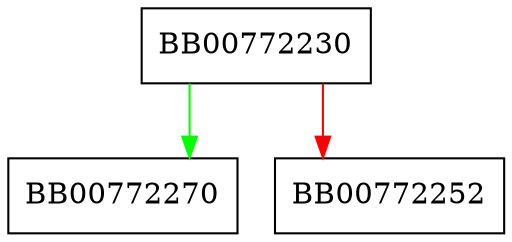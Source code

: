 digraph ossl_HPKE_KEM_INFO_find_random {
  node [shape="box"];
  graph [splines=ortho];
  BB00772230 -> BB00772270 [color="green"];
  BB00772230 -> BB00772252 [color="red"];
}